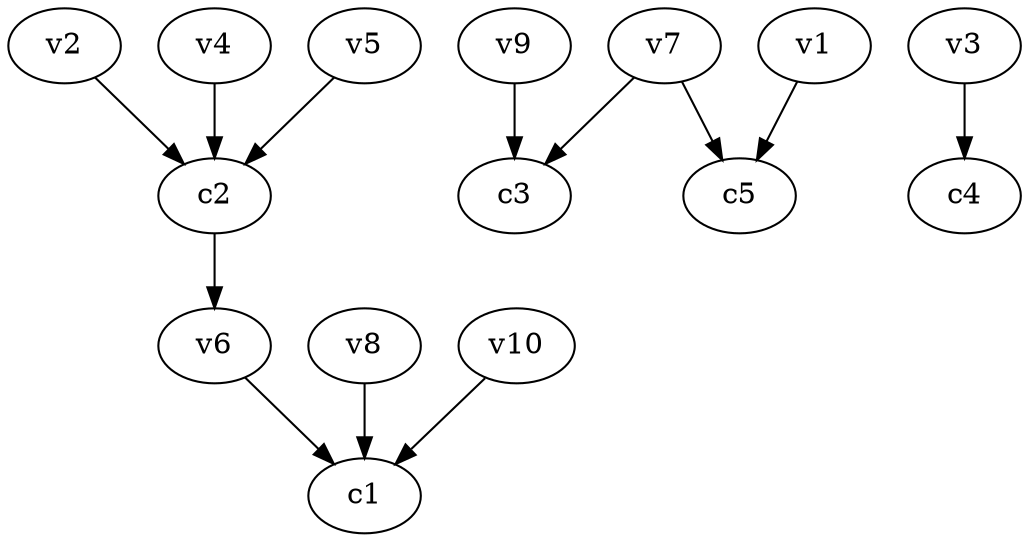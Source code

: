 strict digraph  {
c1;
c2;
c3;
c4;
c5;
v1;
v2;
v3;
v4;
v5;
v6;
v7;
v8;
v9;
v10;
c2 -> v6  [weight=1];
v1 -> c5  [weight=1];
v2 -> c2  [weight=1];
v3 -> c4  [weight=1];
v4 -> c2  [weight=1];
v5 -> c2  [weight=1];
v6 -> c1  [weight=1];
v7 -> c3  [weight=1];
v7 -> c5  [weight=1];
v8 -> c1  [weight=1];
v9 -> c3  [weight=1];
v10 -> c1  [weight=1];
}

